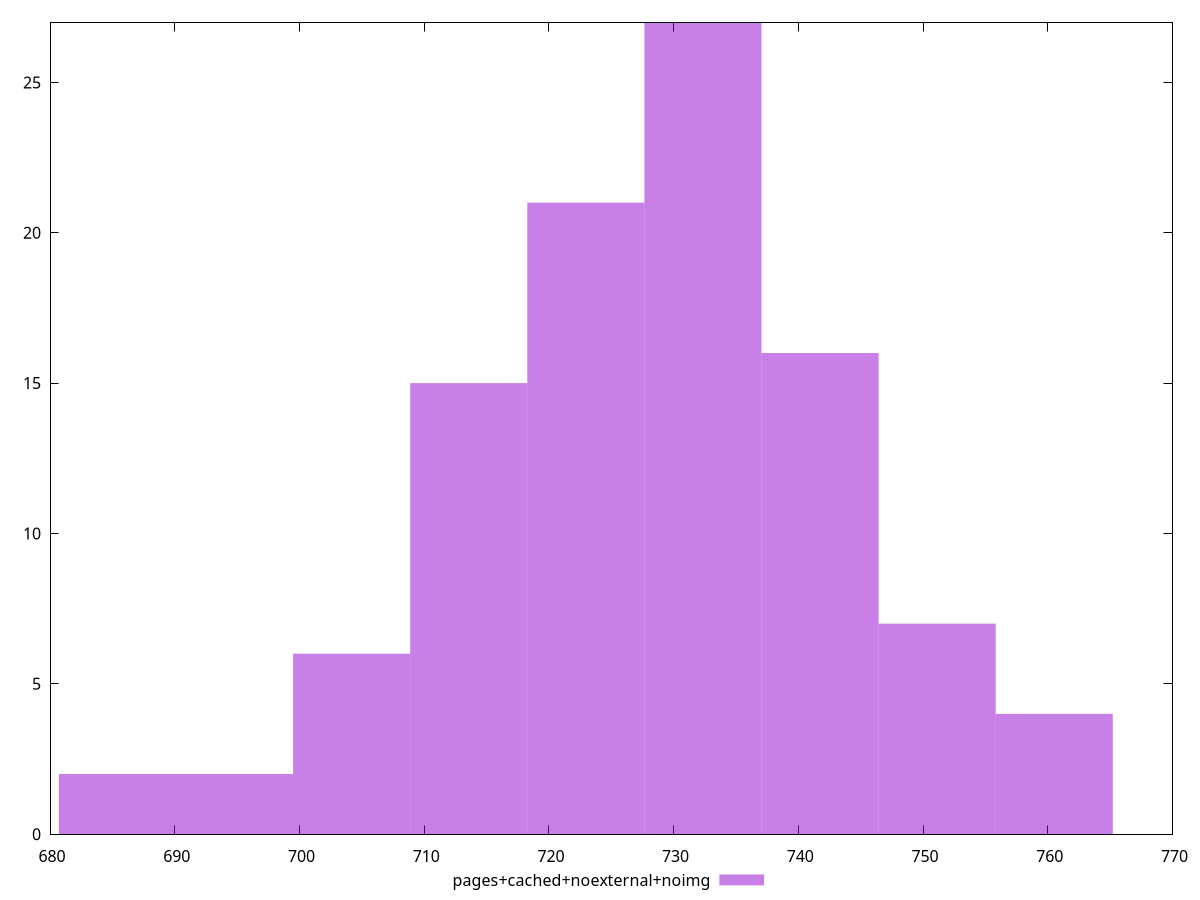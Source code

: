 $_pagesCachedNoexternalNoimg <<EOF
741.7412997669888 16
713.5739086365969 15
732.3521693901915 27
722.9630390133942 21
704.1847782597996 6
751.1304301437862 7
760.5195605205835 4
694.7956478830022 2
685.4065175062049 2
EOF
set key outside below
set terminal pngcairo
set output "report_00005_2020-11-02T22-26-11.212Z/mainthread-work-breakdown/pages+cached+noexternal+noimg//raw_hist.png"
set yrange [0:27]
set boxwidth 9.389130376797327
set style fill transparent solid 0.5 noborder
plot $_pagesCachedNoexternalNoimg title "pages+cached+noexternal+noimg" with boxes ,